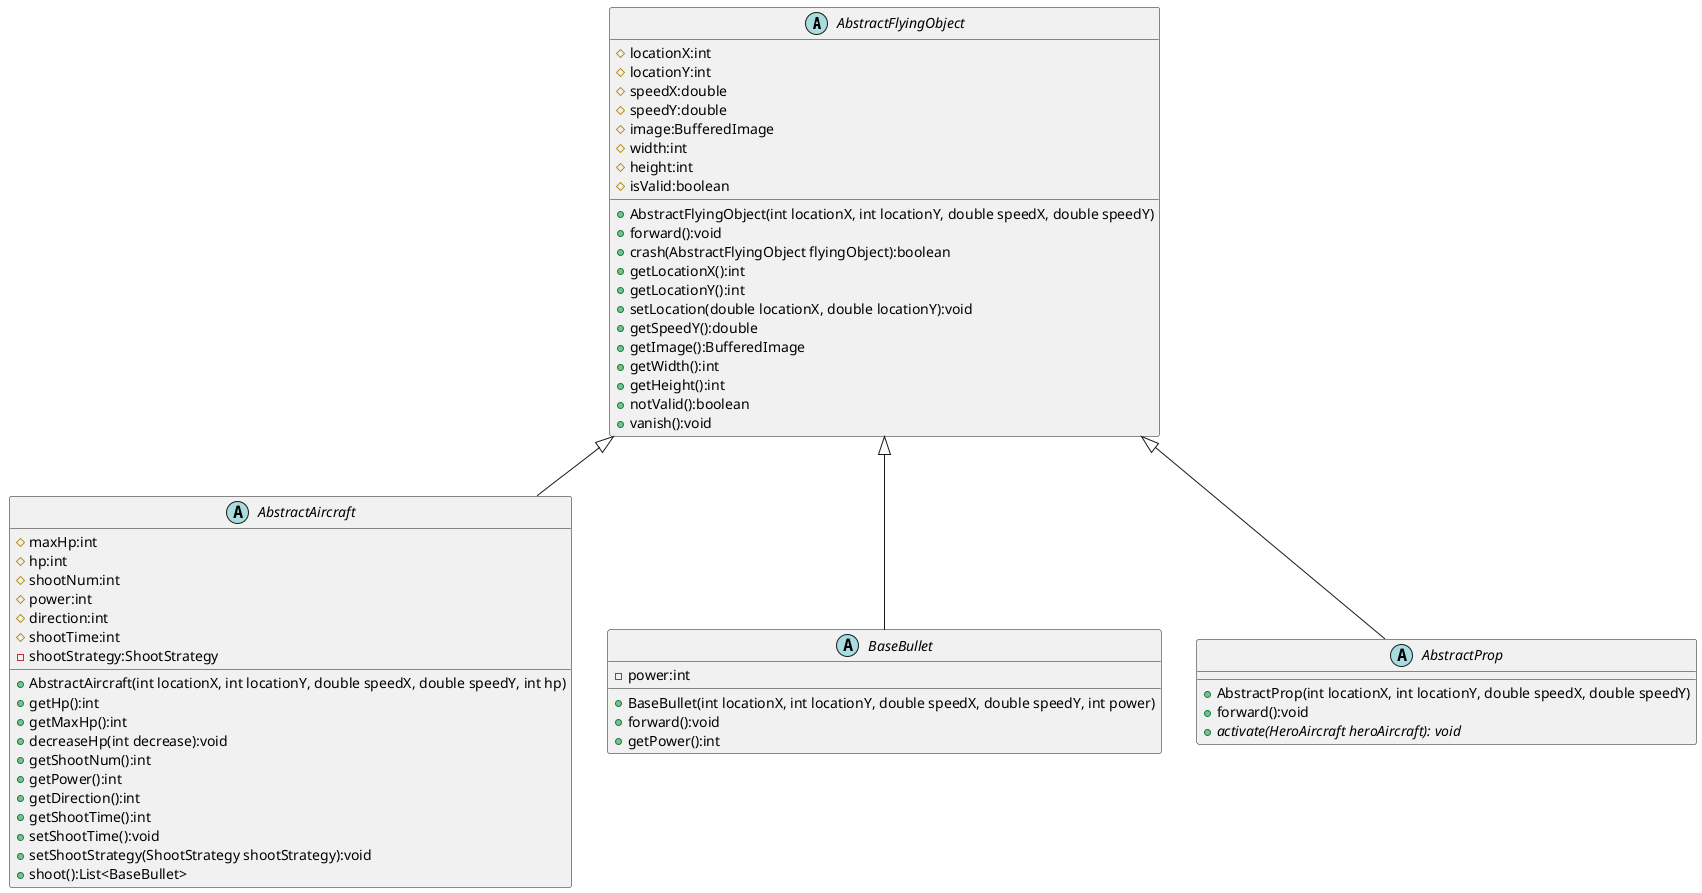 @startuml
'https://plantuml.com/class-diagram

abstract class AbstractFlyingObject
{
    # locationX:int
    # locationY:int
    # speedX:double
    # speedY:double
    # image:BufferedImage
    # width:int
    # height:int
    # isValid:boolean

    + AbstractFlyingObject(int locationX, int locationY, double speedX, double speedY)
    + forward():void
    + crash(AbstractFlyingObject flyingObject):boolean
    + getLocationX():int
    + getLocationY():int
    + setLocation(double locationX, double locationY):void
    + getSpeedY():double
    + getImage():BufferedImage
    + getWidth():int
    + getHeight():int
    + notValid():boolean
    + vanish():void
}
abstract class AbstractAircraft
{
	# maxHp:int
    # hp:int
    # shootNum:int
    # power:int
    # direction:int
    # shootTime:int
    - shootStrategy:ShootStrategy
    + AbstractAircraft(int locationX, int locationY, double speedX, double speedY, int hp)
    + getHp():int
    + getMaxHp():int
    + decreaseHp(int decrease):void
    + getShootNum():int
    + getPower():int
    + getDirection():int
    + getShootTime():int
    + setShootTime():void
    + setShootStrategy(ShootStrategy shootStrategy):void
    + shoot():List<BaseBullet>
 }

abstract class BaseBullet
{
    - power:int
    + BaseBullet(int locationX, int locationY, double speedX, double speedY, int power)
    + forward():void
	+ getPower():int
}


abstract class AbstractProp
{
    + AbstractProp(int locationX, int locationY, double speedX, double speedY)
    + forward():void
    + {abstract} activate(HeroAircraft heroAircraft): void
}



AbstractFlyingObject <|-- AbstractAircraft
AbstractFlyingObject <|-- BaseBullet
AbstractFlyingObject <|-- AbstractProp

@enduml